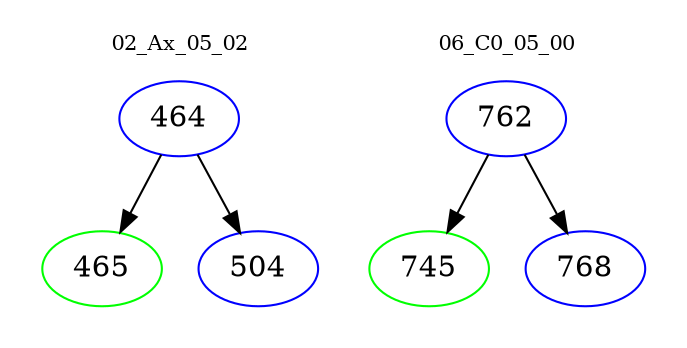 digraph{
subgraph cluster_0 {
color = white
label = "02_Ax_05_02";
fontsize=10;
T0_464 [label="464", color="blue"]
T0_464 -> T0_465 [color="black"]
T0_465 [label="465", color="green"]
T0_464 -> T0_504 [color="black"]
T0_504 [label="504", color="blue"]
}
subgraph cluster_1 {
color = white
label = "06_C0_05_00";
fontsize=10;
T1_762 [label="762", color="blue"]
T1_762 -> T1_745 [color="black"]
T1_745 [label="745", color="green"]
T1_762 -> T1_768 [color="black"]
T1_768 [label="768", color="blue"]
}
}
